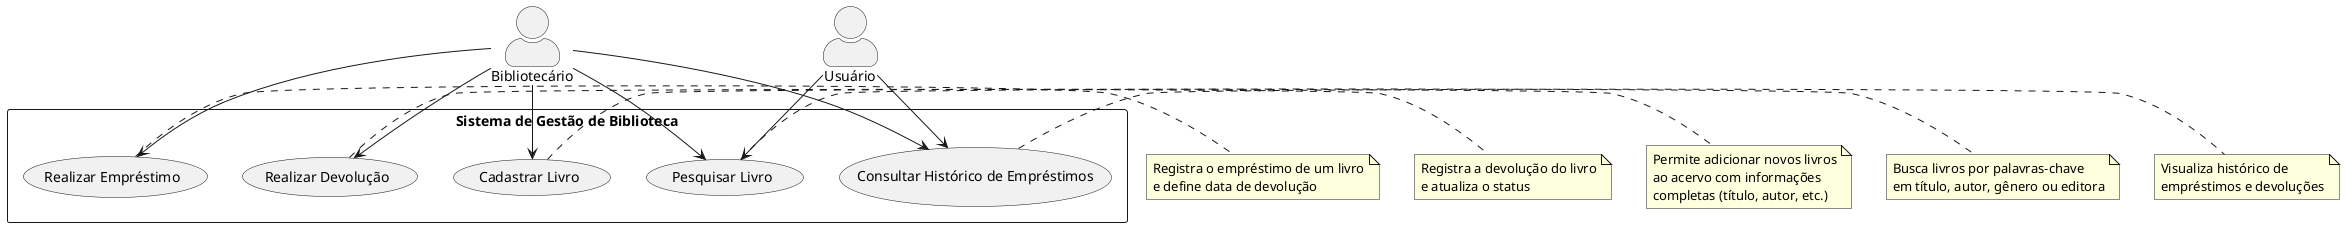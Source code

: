 @startuml Biblioteca

skinparam actorStyle awesome
skinparam packageStyle rectangle
skinparam usecaseStyle roundbox

' Definindo os atores
actor Bibliotecario as "Bibliotecário"
actor Usuario as "Usuário"

' Definindo o sistema
rectangle "Sistema de Gestão de Biblioteca" {
    ' Casos de uso do Bibliotecário
    usecase "Cadastrar Livro" as UC1
    usecase "Pesquisar Livro" as UC2
    usecase "Realizar Empréstimo" as UC3
    usecase "Realizar Devolução" as UC4
    usecase "Consultar Histórico de Empréstimos" as UC5
}

' Relacionamentos do Bibliotecário
Bibliotecario --> UC1
Bibliotecario --> UC2
Bibliotecario --> UC3
Bibliotecario --> UC4
Bibliotecario --> UC5

' Relacionamentos do Usuário
Usuario --> UC2
Usuario --> UC5

' Incluindo descrições dos casos de uso
note right of UC1
  Permite adicionar novos livros
  ao acervo com informações
  completas (título, autor, etc.)
end note

note right of UC2
  Busca livros por palavras-chave
  em título, autor, gênero ou editora
end note

note right of UC3
  Registra o empréstimo de um livro
  e define data de devolução
end note

note right of UC4
  Registra a devolução do livro
  e atualiza o status
end note

note right of UC5
  Visualiza histórico de
  empréstimos e devoluções
end note

@enduml 